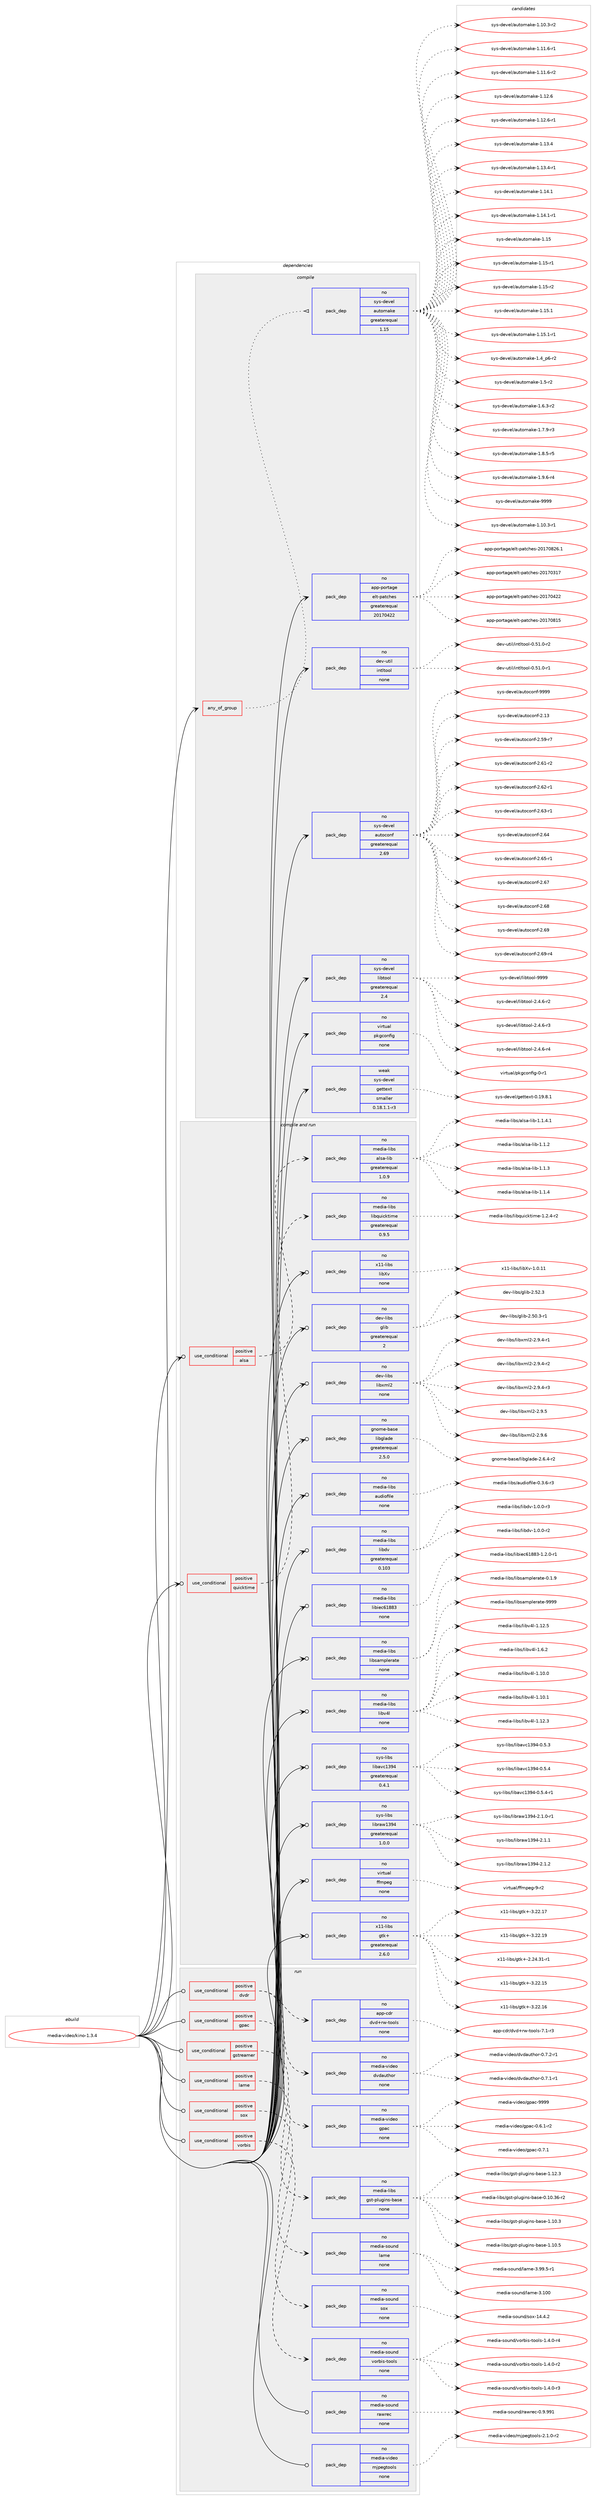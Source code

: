 digraph prolog {

# *************
# Graph options
# *************

newrank=true;
concentrate=true;
compound=true;
graph [rankdir=LR,fontname=Helvetica,fontsize=10,ranksep=1.5];#, ranksep=2.5, nodesep=0.2];
edge  [arrowhead=vee];
node  [fontname=Helvetica,fontsize=10];

# **********
# The ebuild
# **********

subgraph cluster_leftcol {
color=gray;
rank=same;
label=<<i>ebuild</i>>;
id [label="media-video/kino-1.3.4", color=red, width=4, href="../media-video/kino-1.3.4.svg"];
}

# ****************
# The dependencies
# ****************

subgraph cluster_midcol {
color=gray;
label=<<i>dependencies</i>>;
subgraph cluster_compile {
fillcolor="#eeeeee";
style=filled;
label=<<i>compile</i>>;
subgraph any6201 {
dependency392688 [label=<<TABLE BORDER="0" CELLBORDER="1" CELLSPACING="0" CELLPADDING="4"><TR><TD CELLPADDING="10">any_of_group</TD></TR></TABLE>>, shape=none, color=red];subgraph pack289922 {
dependency392689 [label=<<TABLE BORDER="0" CELLBORDER="1" CELLSPACING="0" CELLPADDING="4" WIDTH="220"><TR><TD ROWSPAN="6" CELLPADDING="30">pack_dep</TD></TR><TR><TD WIDTH="110">no</TD></TR><TR><TD>sys-devel</TD></TR><TR><TD>automake</TD></TR><TR><TD>greaterequal</TD></TR><TR><TD>1.15</TD></TR></TABLE>>, shape=none, color=blue];
}
dependency392688:e -> dependency392689:w [weight=20,style="dotted",arrowhead="oinv"];
}
id:e -> dependency392688:w [weight=20,style="solid",arrowhead="vee"];
subgraph pack289923 {
dependency392690 [label=<<TABLE BORDER="0" CELLBORDER="1" CELLSPACING="0" CELLPADDING="4" WIDTH="220"><TR><TD ROWSPAN="6" CELLPADDING="30">pack_dep</TD></TR><TR><TD WIDTH="110">no</TD></TR><TR><TD>app-portage</TD></TR><TR><TD>elt-patches</TD></TR><TR><TD>greaterequal</TD></TR><TR><TD>20170422</TD></TR></TABLE>>, shape=none, color=blue];
}
id:e -> dependency392690:w [weight=20,style="solid",arrowhead="vee"];
subgraph pack289924 {
dependency392691 [label=<<TABLE BORDER="0" CELLBORDER="1" CELLSPACING="0" CELLPADDING="4" WIDTH="220"><TR><TD ROWSPAN="6" CELLPADDING="30">pack_dep</TD></TR><TR><TD WIDTH="110">no</TD></TR><TR><TD>dev-util</TD></TR><TR><TD>intltool</TD></TR><TR><TD>none</TD></TR><TR><TD></TD></TR></TABLE>>, shape=none, color=blue];
}
id:e -> dependency392691:w [weight=20,style="solid",arrowhead="vee"];
subgraph pack289925 {
dependency392692 [label=<<TABLE BORDER="0" CELLBORDER="1" CELLSPACING="0" CELLPADDING="4" WIDTH="220"><TR><TD ROWSPAN="6" CELLPADDING="30">pack_dep</TD></TR><TR><TD WIDTH="110">no</TD></TR><TR><TD>sys-devel</TD></TR><TR><TD>autoconf</TD></TR><TR><TD>greaterequal</TD></TR><TR><TD>2.69</TD></TR></TABLE>>, shape=none, color=blue];
}
id:e -> dependency392692:w [weight=20,style="solid",arrowhead="vee"];
subgraph pack289926 {
dependency392693 [label=<<TABLE BORDER="0" CELLBORDER="1" CELLSPACING="0" CELLPADDING="4" WIDTH="220"><TR><TD ROWSPAN="6" CELLPADDING="30">pack_dep</TD></TR><TR><TD WIDTH="110">no</TD></TR><TR><TD>sys-devel</TD></TR><TR><TD>libtool</TD></TR><TR><TD>greaterequal</TD></TR><TR><TD>2.4</TD></TR></TABLE>>, shape=none, color=blue];
}
id:e -> dependency392693:w [weight=20,style="solid",arrowhead="vee"];
subgraph pack289927 {
dependency392694 [label=<<TABLE BORDER="0" CELLBORDER="1" CELLSPACING="0" CELLPADDING="4" WIDTH="220"><TR><TD ROWSPAN="6" CELLPADDING="30">pack_dep</TD></TR><TR><TD WIDTH="110">no</TD></TR><TR><TD>virtual</TD></TR><TR><TD>pkgconfig</TD></TR><TR><TD>none</TD></TR><TR><TD></TD></TR></TABLE>>, shape=none, color=blue];
}
id:e -> dependency392694:w [weight=20,style="solid",arrowhead="vee"];
subgraph pack289928 {
dependency392695 [label=<<TABLE BORDER="0" CELLBORDER="1" CELLSPACING="0" CELLPADDING="4" WIDTH="220"><TR><TD ROWSPAN="6" CELLPADDING="30">pack_dep</TD></TR><TR><TD WIDTH="110">weak</TD></TR><TR><TD>sys-devel</TD></TR><TR><TD>gettext</TD></TR><TR><TD>smaller</TD></TR><TR><TD>0.18.1.1-r3</TD></TR></TABLE>>, shape=none, color=blue];
}
id:e -> dependency392695:w [weight=20,style="solid",arrowhead="vee"];
}
subgraph cluster_compileandrun {
fillcolor="#eeeeee";
style=filled;
label=<<i>compile and run</i>>;
subgraph cond96394 {
dependency392696 [label=<<TABLE BORDER="0" CELLBORDER="1" CELLSPACING="0" CELLPADDING="4"><TR><TD ROWSPAN="3" CELLPADDING="10">use_conditional</TD></TR><TR><TD>positive</TD></TR><TR><TD>alsa</TD></TR></TABLE>>, shape=none, color=red];
subgraph pack289929 {
dependency392697 [label=<<TABLE BORDER="0" CELLBORDER="1" CELLSPACING="0" CELLPADDING="4" WIDTH="220"><TR><TD ROWSPAN="6" CELLPADDING="30">pack_dep</TD></TR><TR><TD WIDTH="110">no</TD></TR><TR><TD>media-libs</TD></TR><TR><TD>alsa-lib</TD></TR><TR><TD>greaterequal</TD></TR><TR><TD>1.0.9</TD></TR></TABLE>>, shape=none, color=blue];
}
dependency392696:e -> dependency392697:w [weight=20,style="dashed",arrowhead="vee"];
}
id:e -> dependency392696:w [weight=20,style="solid",arrowhead="odotvee"];
subgraph cond96395 {
dependency392698 [label=<<TABLE BORDER="0" CELLBORDER="1" CELLSPACING="0" CELLPADDING="4"><TR><TD ROWSPAN="3" CELLPADDING="10">use_conditional</TD></TR><TR><TD>positive</TD></TR><TR><TD>quicktime</TD></TR></TABLE>>, shape=none, color=red];
subgraph pack289930 {
dependency392699 [label=<<TABLE BORDER="0" CELLBORDER="1" CELLSPACING="0" CELLPADDING="4" WIDTH="220"><TR><TD ROWSPAN="6" CELLPADDING="30">pack_dep</TD></TR><TR><TD WIDTH="110">no</TD></TR><TR><TD>media-libs</TD></TR><TR><TD>libquicktime</TD></TR><TR><TD>greaterequal</TD></TR><TR><TD>0.9.5</TD></TR></TABLE>>, shape=none, color=blue];
}
dependency392698:e -> dependency392699:w [weight=20,style="dashed",arrowhead="vee"];
}
id:e -> dependency392698:w [weight=20,style="solid",arrowhead="odotvee"];
subgraph pack289931 {
dependency392700 [label=<<TABLE BORDER="0" CELLBORDER="1" CELLSPACING="0" CELLPADDING="4" WIDTH="220"><TR><TD ROWSPAN="6" CELLPADDING="30">pack_dep</TD></TR><TR><TD WIDTH="110">no</TD></TR><TR><TD>dev-libs</TD></TR><TR><TD>glib</TD></TR><TR><TD>greaterequal</TD></TR><TR><TD>2</TD></TR></TABLE>>, shape=none, color=blue];
}
id:e -> dependency392700:w [weight=20,style="solid",arrowhead="odotvee"];
subgraph pack289932 {
dependency392701 [label=<<TABLE BORDER="0" CELLBORDER="1" CELLSPACING="0" CELLPADDING="4" WIDTH="220"><TR><TD ROWSPAN="6" CELLPADDING="30">pack_dep</TD></TR><TR><TD WIDTH="110">no</TD></TR><TR><TD>dev-libs</TD></TR><TR><TD>libxml2</TD></TR><TR><TD>none</TD></TR><TR><TD></TD></TR></TABLE>>, shape=none, color=blue];
}
id:e -> dependency392701:w [weight=20,style="solid",arrowhead="odotvee"];
subgraph pack289933 {
dependency392702 [label=<<TABLE BORDER="0" CELLBORDER="1" CELLSPACING="0" CELLPADDING="4" WIDTH="220"><TR><TD ROWSPAN="6" CELLPADDING="30">pack_dep</TD></TR><TR><TD WIDTH="110">no</TD></TR><TR><TD>gnome-base</TD></TR><TR><TD>libglade</TD></TR><TR><TD>greaterequal</TD></TR><TR><TD>2.5.0</TD></TR></TABLE>>, shape=none, color=blue];
}
id:e -> dependency392702:w [weight=20,style="solid",arrowhead="odotvee"];
subgraph pack289934 {
dependency392703 [label=<<TABLE BORDER="0" CELLBORDER="1" CELLSPACING="0" CELLPADDING="4" WIDTH="220"><TR><TD ROWSPAN="6" CELLPADDING="30">pack_dep</TD></TR><TR><TD WIDTH="110">no</TD></TR><TR><TD>media-libs</TD></TR><TR><TD>audiofile</TD></TR><TR><TD>none</TD></TR><TR><TD></TD></TR></TABLE>>, shape=none, color=blue];
}
id:e -> dependency392703:w [weight=20,style="solid",arrowhead="odotvee"];
subgraph pack289935 {
dependency392704 [label=<<TABLE BORDER="0" CELLBORDER="1" CELLSPACING="0" CELLPADDING="4" WIDTH="220"><TR><TD ROWSPAN="6" CELLPADDING="30">pack_dep</TD></TR><TR><TD WIDTH="110">no</TD></TR><TR><TD>media-libs</TD></TR><TR><TD>libdv</TD></TR><TR><TD>greaterequal</TD></TR><TR><TD>0.103</TD></TR></TABLE>>, shape=none, color=blue];
}
id:e -> dependency392704:w [weight=20,style="solid",arrowhead="odotvee"];
subgraph pack289936 {
dependency392705 [label=<<TABLE BORDER="0" CELLBORDER="1" CELLSPACING="0" CELLPADDING="4" WIDTH="220"><TR><TD ROWSPAN="6" CELLPADDING="30">pack_dep</TD></TR><TR><TD WIDTH="110">no</TD></TR><TR><TD>media-libs</TD></TR><TR><TD>libiec61883</TD></TR><TR><TD>none</TD></TR><TR><TD></TD></TR></TABLE>>, shape=none, color=blue];
}
id:e -> dependency392705:w [weight=20,style="solid",arrowhead="odotvee"];
subgraph pack289937 {
dependency392706 [label=<<TABLE BORDER="0" CELLBORDER="1" CELLSPACING="0" CELLPADDING="4" WIDTH="220"><TR><TD ROWSPAN="6" CELLPADDING="30">pack_dep</TD></TR><TR><TD WIDTH="110">no</TD></TR><TR><TD>media-libs</TD></TR><TR><TD>libsamplerate</TD></TR><TR><TD>none</TD></TR><TR><TD></TD></TR></TABLE>>, shape=none, color=blue];
}
id:e -> dependency392706:w [weight=20,style="solid",arrowhead="odotvee"];
subgraph pack289938 {
dependency392707 [label=<<TABLE BORDER="0" CELLBORDER="1" CELLSPACING="0" CELLPADDING="4" WIDTH="220"><TR><TD ROWSPAN="6" CELLPADDING="30">pack_dep</TD></TR><TR><TD WIDTH="110">no</TD></TR><TR><TD>media-libs</TD></TR><TR><TD>libv4l</TD></TR><TR><TD>none</TD></TR><TR><TD></TD></TR></TABLE>>, shape=none, color=blue];
}
id:e -> dependency392707:w [weight=20,style="solid",arrowhead="odotvee"];
subgraph pack289939 {
dependency392708 [label=<<TABLE BORDER="0" CELLBORDER="1" CELLSPACING="0" CELLPADDING="4" WIDTH="220"><TR><TD ROWSPAN="6" CELLPADDING="30">pack_dep</TD></TR><TR><TD WIDTH="110">no</TD></TR><TR><TD>sys-libs</TD></TR><TR><TD>libavc1394</TD></TR><TR><TD>greaterequal</TD></TR><TR><TD>0.4.1</TD></TR></TABLE>>, shape=none, color=blue];
}
id:e -> dependency392708:w [weight=20,style="solid",arrowhead="odotvee"];
subgraph pack289940 {
dependency392709 [label=<<TABLE BORDER="0" CELLBORDER="1" CELLSPACING="0" CELLPADDING="4" WIDTH="220"><TR><TD ROWSPAN="6" CELLPADDING="30">pack_dep</TD></TR><TR><TD WIDTH="110">no</TD></TR><TR><TD>sys-libs</TD></TR><TR><TD>libraw1394</TD></TR><TR><TD>greaterequal</TD></TR><TR><TD>1.0.0</TD></TR></TABLE>>, shape=none, color=blue];
}
id:e -> dependency392709:w [weight=20,style="solid",arrowhead="odotvee"];
subgraph pack289941 {
dependency392710 [label=<<TABLE BORDER="0" CELLBORDER="1" CELLSPACING="0" CELLPADDING="4" WIDTH="220"><TR><TD ROWSPAN="6" CELLPADDING="30">pack_dep</TD></TR><TR><TD WIDTH="110">no</TD></TR><TR><TD>virtual</TD></TR><TR><TD>ffmpeg</TD></TR><TR><TD>none</TD></TR><TR><TD></TD></TR></TABLE>>, shape=none, color=blue];
}
id:e -> dependency392710:w [weight=20,style="solid",arrowhead="odotvee"];
subgraph pack289942 {
dependency392711 [label=<<TABLE BORDER="0" CELLBORDER="1" CELLSPACING="0" CELLPADDING="4" WIDTH="220"><TR><TD ROWSPAN="6" CELLPADDING="30">pack_dep</TD></TR><TR><TD WIDTH="110">no</TD></TR><TR><TD>x11-libs</TD></TR><TR><TD>gtk+</TD></TR><TR><TD>greaterequal</TD></TR><TR><TD>2.6.0</TD></TR></TABLE>>, shape=none, color=blue];
}
id:e -> dependency392711:w [weight=20,style="solid",arrowhead="odotvee"];
subgraph pack289943 {
dependency392712 [label=<<TABLE BORDER="0" CELLBORDER="1" CELLSPACING="0" CELLPADDING="4" WIDTH="220"><TR><TD ROWSPAN="6" CELLPADDING="30">pack_dep</TD></TR><TR><TD WIDTH="110">no</TD></TR><TR><TD>x11-libs</TD></TR><TR><TD>libXv</TD></TR><TR><TD>none</TD></TR><TR><TD></TD></TR></TABLE>>, shape=none, color=blue];
}
id:e -> dependency392712:w [weight=20,style="solid",arrowhead="odotvee"];
}
subgraph cluster_run {
fillcolor="#eeeeee";
style=filled;
label=<<i>run</i>>;
subgraph cond96396 {
dependency392713 [label=<<TABLE BORDER="0" CELLBORDER="1" CELLSPACING="0" CELLPADDING="4"><TR><TD ROWSPAN="3" CELLPADDING="10">use_conditional</TD></TR><TR><TD>positive</TD></TR><TR><TD>dvdr</TD></TR></TABLE>>, shape=none, color=red];
subgraph pack289944 {
dependency392714 [label=<<TABLE BORDER="0" CELLBORDER="1" CELLSPACING="0" CELLPADDING="4" WIDTH="220"><TR><TD ROWSPAN="6" CELLPADDING="30">pack_dep</TD></TR><TR><TD WIDTH="110">no</TD></TR><TR><TD>media-video</TD></TR><TR><TD>dvdauthor</TD></TR><TR><TD>none</TD></TR><TR><TD></TD></TR></TABLE>>, shape=none, color=blue];
}
dependency392713:e -> dependency392714:w [weight=20,style="dashed",arrowhead="vee"];
subgraph pack289945 {
dependency392715 [label=<<TABLE BORDER="0" CELLBORDER="1" CELLSPACING="0" CELLPADDING="4" WIDTH="220"><TR><TD ROWSPAN="6" CELLPADDING="30">pack_dep</TD></TR><TR><TD WIDTH="110">no</TD></TR><TR><TD>app-cdr</TD></TR><TR><TD>dvd+rw-tools</TD></TR><TR><TD>none</TD></TR><TR><TD></TD></TR></TABLE>>, shape=none, color=blue];
}
dependency392713:e -> dependency392715:w [weight=20,style="dashed",arrowhead="vee"];
}
id:e -> dependency392713:w [weight=20,style="solid",arrowhead="odot"];
subgraph cond96397 {
dependency392716 [label=<<TABLE BORDER="0" CELLBORDER="1" CELLSPACING="0" CELLPADDING="4"><TR><TD ROWSPAN="3" CELLPADDING="10">use_conditional</TD></TR><TR><TD>positive</TD></TR><TR><TD>gpac</TD></TR></TABLE>>, shape=none, color=red];
subgraph pack289946 {
dependency392717 [label=<<TABLE BORDER="0" CELLBORDER="1" CELLSPACING="0" CELLPADDING="4" WIDTH="220"><TR><TD ROWSPAN="6" CELLPADDING="30">pack_dep</TD></TR><TR><TD WIDTH="110">no</TD></TR><TR><TD>media-video</TD></TR><TR><TD>gpac</TD></TR><TR><TD>none</TD></TR><TR><TD></TD></TR></TABLE>>, shape=none, color=blue];
}
dependency392716:e -> dependency392717:w [weight=20,style="dashed",arrowhead="vee"];
}
id:e -> dependency392716:w [weight=20,style="solid",arrowhead="odot"];
subgraph cond96398 {
dependency392718 [label=<<TABLE BORDER="0" CELLBORDER="1" CELLSPACING="0" CELLPADDING="4"><TR><TD ROWSPAN="3" CELLPADDING="10">use_conditional</TD></TR><TR><TD>positive</TD></TR><TR><TD>gstreamer</TD></TR></TABLE>>, shape=none, color=red];
subgraph pack289947 {
dependency392719 [label=<<TABLE BORDER="0" CELLBORDER="1" CELLSPACING="0" CELLPADDING="4" WIDTH="220"><TR><TD ROWSPAN="6" CELLPADDING="30">pack_dep</TD></TR><TR><TD WIDTH="110">no</TD></TR><TR><TD>media-libs</TD></TR><TR><TD>gst-plugins-base</TD></TR><TR><TD>none</TD></TR><TR><TD></TD></TR></TABLE>>, shape=none, color=blue];
}
dependency392718:e -> dependency392719:w [weight=20,style="dashed",arrowhead="vee"];
}
id:e -> dependency392718:w [weight=20,style="solid",arrowhead="odot"];
subgraph cond96399 {
dependency392720 [label=<<TABLE BORDER="0" CELLBORDER="1" CELLSPACING="0" CELLPADDING="4"><TR><TD ROWSPAN="3" CELLPADDING="10">use_conditional</TD></TR><TR><TD>positive</TD></TR><TR><TD>lame</TD></TR></TABLE>>, shape=none, color=red];
subgraph pack289948 {
dependency392721 [label=<<TABLE BORDER="0" CELLBORDER="1" CELLSPACING="0" CELLPADDING="4" WIDTH="220"><TR><TD ROWSPAN="6" CELLPADDING="30">pack_dep</TD></TR><TR><TD WIDTH="110">no</TD></TR><TR><TD>media-sound</TD></TR><TR><TD>lame</TD></TR><TR><TD>none</TD></TR><TR><TD></TD></TR></TABLE>>, shape=none, color=blue];
}
dependency392720:e -> dependency392721:w [weight=20,style="dashed",arrowhead="vee"];
}
id:e -> dependency392720:w [weight=20,style="solid",arrowhead="odot"];
subgraph cond96400 {
dependency392722 [label=<<TABLE BORDER="0" CELLBORDER="1" CELLSPACING="0" CELLPADDING="4"><TR><TD ROWSPAN="3" CELLPADDING="10">use_conditional</TD></TR><TR><TD>positive</TD></TR><TR><TD>sox</TD></TR></TABLE>>, shape=none, color=red];
subgraph pack289949 {
dependency392723 [label=<<TABLE BORDER="0" CELLBORDER="1" CELLSPACING="0" CELLPADDING="4" WIDTH="220"><TR><TD ROWSPAN="6" CELLPADDING="30">pack_dep</TD></TR><TR><TD WIDTH="110">no</TD></TR><TR><TD>media-sound</TD></TR><TR><TD>sox</TD></TR><TR><TD>none</TD></TR><TR><TD></TD></TR></TABLE>>, shape=none, color=blue];
}
dependency392722:e -> dependency392723:w [weight=20,style="dashed",arrowhead="vee"];
}
id:e -> dependency392722:w [weight=20,style="solid",arrowhead="odot"];
subgraph cond96401 {
dependency392724 [label=<<TABLE BORDER="0" CELLBORDER="1" CELLSPACING="0" CELLPADDING="4"><TR><TD ROWSPAN="3" CELLPADDING="10">use_conditional</TD></TR><TR><TD>positive</TD></TR><TR><TD>vorbis</TD></TR></TABLE>>, shape=none, color=red];
subgraph pack289950 {
dependency392725 [label=<<TABLE BORDER="0" CELLBORDER="1" CELLSPACING="0" CELLPADDING="4" WIDTH="220"><TR><TD ROWSPAN="6" CELLPADDING="30">pack_dep</TD></TR><TR><TD WIDTH="110">no</TD></TR><TR><TD>media-sound</TD></TR><TR><TD>vorbis-tools</TD></TR><TR><TD>none</TD></TR><TR><TD></TD></TR></TABLE>>, shape=none, color=blue];
}
dependency392724:e -> dependency392725:w [weight=20,style="dashed",arrowhead="vee"];
}
id:e -> dependency392724:w [weight=20,style="solid",arrowhead="odot"];
subgraph pack289951 {
dependency392726 [label=<<TABLE BORDER="0" CELLBORDER="1" CELLSPACING="0" CELLPADDING="4" WIDTH="220"><TR><TD ROWSPAN="6" CELLPADDING="30">pack_dep</TD></TR><TR><TD WIDTH="110">no</TD></TR><TR><TD>media-sound</TD></TR><TR><TD>rawrec</TD></TR><TR><TD>none</TD></TR><TR><TD></TD></TR></TABLE>>, shape=none, color=blue];
}
id:e -> dependency392726:w [weight=20,style="solid",arrowhead="odot"];
subgraph pack289952 {
dependency392727 [label=<<TABLE BORDER="0" CELLBORDER="1" CELLSPACING="0" CELLPADDING="4" WIDTH="220"><TR><TD ROWSPAN="6" CELLPADDING="30">pack_dep</TD></TR><TR><TD WIDTH="110">no</TD></TR><TR><TD>media-video</TD></TR><TR><TD>mjpegtools</TD></TR><TR><TD>none</TD></TR><TR><TD></TD></TR></TABLE>>, shape=none, color=blue];
}
id:e -> dependency392727:w [weight=20,style="solid",arrowhead="odot"];
}
}

# **************
# The candidates
# **************

subgraph cluster_choices {
rank=same;
color=gray;
label=<<i>candidates</i>>;

subgraph choice289922 {
color=black;
nodesep=1;
choice11512111545100101118101108479711711611110997107101454946494846514511449 [label="sys-devel/automake-1.10.3-r1", color=red, width=4,href="../sys-devel/automake-1.10.3-r1.svg"];
choice11512111545100101118101108479711711611110997107101454946494846514511450 [label="sys-devel/automake-1.10.3-r2", color=red, width=4,href="../sys-devel/automake-1.10.3-r2.svg"];
choice11512111545100101118101108479711711611110997107101454946494946544511449 [label="sys-devel/automake-1.11.6-r1", color=red, width=4,href="../sys-devel/automake-1.11.6-r1.svg"];
choice11512111545100101118101108479711711611110997107101454946494946544511450 [label="sys-devel/automake-1.11.6-r2", color=red, width=4,href="../sys-devel/automake-1.11.6-r2.svg"];
choice1151211154510010111810110847971171161111099710710145494649504654 [label="sys-devel/automake-1.12.6", color=red, width=4,href="../sys-devel/automake-1.12.6.svg"];
choice11512111545100101118101108479711711611110997107101454946495046544511449 [label="sys-devel/automake-1.12.6-r1", color=red, width=4,href="../sys-devel/automake-1.12.6-r1.svg"];
choice1151211154510010111810110847971171161111099710710145494649514652 [label="sys-devel/automake-1.13.4", color=red, width=4,href="../sys-devel/automake-1.13.4.svg"];
choice11512111545100101118101108479711711611110997107101454946495146524511449 [label="sys-devel/automake-1.13.4-r1", color=red, width=4,href="../sys-devel/automake-1.13.4-r1.svg"];
choice1151211154510010111810110847971171161111099710710145494649524649 [label="sys-devel/automake-1.14.1", color=red, width=4,href="../sys-devel/automake-1.14.1.svg"];
choice11512111545100101118101108479711711611110997107101454946495246494511449 [label="sys-devel/automake-1.14.1-r1", color=red, width=4,href="../sys-devel/automake-1.14.1-r1.svg"];
choice115121115451001011181011084797117116111109971071014549464953 [label="sys-devel/automake-1.15", color=red, width=4,href="../sys-devel/automake-1.15.svg"];
choice1151211154510010111810110847971171161111099710710145494649534511449 [label="sys-devel/automake-1.15-r1", color=red, width=4,href="../sys-devel/automake-1.15-r1.svg"];
choice1151211154510010111810110847971171161111099710710145494649534511450 [label="sys-devel/automake-1.15-r2", color=red, width=4,href="../sys-devel/automake-1.15-r2.svg"];
choice1151211154510010111810110847971171161111099710710145494649534649 [label="sys-devel/automake-1.15.1", color=red, width=4,href="../sys-devel/automake-1.15.1.svg"];
choice11512111545100101118101108479711711611110997107101454946495346494511449 [label="sys-devel/automake-1.15.1-r1", color=red, width=4,href="../sys-devel/automake-1.15.1-r1.svg"];
choice115121115451001011181011084797117116111109971071014549465295112544511450 [label="sys-devel/automake-1.4_p6-r2", color=red, width=4,href="../sys-devel/automake-1.4_p6-r2.svg"];
choice11512111545100101118101108479711711611110997107101454946534511450 [label="sys-devel/automake-1.5-r2", color=red, width=4,href="../sys-devel/automake-1.5-r2.svg"];
choice115121115451001011181011084797117116111109971071014549465446514511450 [label="sys-devel/automake-1.6.3-r2", color=red, width=4,href="../sys-devel/automake-1.6.3-r2.svg"];
choice115121115451001011181011084797117116111109971071014549465546574511451 [label="sys-devel/automake-1.7.9-r3", color=red, width=4,href="../sys-devel/automake-1.7.9-r3.svg"];
choice115121115451001011181011084797117116111109971071014549465646534511453 [label="sys-devel/automake-1.8.5-r5", color=red, width=4,href="../sys-devel/automake-1.8.5-r5.svg"];
choice115121115451001011181011084797117116111109971071014549465746544511452 [label="sys-devel/automake-1.9.6-r4", color=red, width=4,href="../sys-devel/automake-1.9.6-r4.svg"];
choice115121115451001011181011084797117116111109971071014557575757 [label="sys-devel/automake-9999", color=red, width=4,href="../sys-devel/automake-9999.svg"];
dependency392689:e -> choice11512111545100101118101108479711711611110997107101454946494846514511449:w [style=dotted,weight="100"];
dependency392689:e -> choice11512111545100101118101108479711711611110997107101454946494846514511450:w [style=dotted,weight="100"];
dependency392689:e -> choice11512111545100101118101108479711711611110997107101454946494946544511449:w [style=dotted,weight="100"];
dependency392689:e -> choice11512111545100101118101108479711711611110997107101454946494946544511450:w [style=dotted,weight="100"];
dependency392689:e -> choice1151211154510010111810110847971171161111099710710145494649504654:w [style=dotted,weight="100"];
dependency392689:e -> choice11512111545100101118101108479711711611110997107101454946495046544511449:w [style=dotted,weight="100"];
dependency392689:e -> choice1151211154510010111810110847971171161111099710710145494649514652:w [style=dotted,weight="100"];
dependency392689:e -> choice11512111545100101118101108479711711611110997107101454946495146524511449:w [style=dotted,weight="100"];
dependency392689:e -> choice1151211154510010111810110847971171161111099710710145494649524649:w [style=dotted,weight="100"];
dependency392689:e -> choice11512111545100101118101108479711711611110997107101454946495246494511449:w [style=dotted,weight="100"];
dependency392689:e -> choice115121115451001011181011084797117116111109971071014549464953:w [style=dotted,weight="100"];
dependency392689:e -> choice1151211154510010111810110847971171161111099710710145494649534511449:w [style=dotted,weight="100"];
dependency392689:e -> choice1151211154510010111810110847971171161111099710710145494649534511450:w [style=dotted,weight="100"];
dependency392689:e -> choice1151211154510010111810110847971171161111099710710145494649534649:w [style=dotted,weight="100"];
dependency392689:e -> choice11512111545100101118101108479711711611110997107101454946495346494511449:w [style=dotted,weight="100"];
dependency392689:e -> choice115121115451001011181011084797117116111109971071014549465295112544511450:w [style=dotted,weight="100"];
dependency392689:e -> choice11512111545100101118101108479711711611110997107101454946534511450:w [style=dotted,weight="100"];
dependency392689:e -> choice115121115451001011181011084797117116111109971071014549465446514511450:w [style=dotted,weight="100"];
dependency392689:e -> choice115121115451001011181011084797117116111109971071014549465546574511451:w [style=dotted,weight="100"];
dependency392689:e -> choice115121115451001011181011084797117116111109971071014549465646534511453:w [style=dotted,weight="100"];
dependency392689:e -> choice115121115451001011181011084797117116111109971071014549465746544511452:w [style=dotted,weight="100"];
dependency392689:e -> choice115121115451001011181011084797117116111109971071014557575757:w [style=dotted,weight="100"];
}
subgraph choice289923 {
color=black;
nodesep=1;
choice97112112451121111141169710310147101108116451129711699104101115455048495548514955 [label="app-portage/elt-patches-20170317", color=red, width=4,href="../app-portage/elt-patches-20170317.svg"];
choice97112112451121111141169710310147101108116451129711699104101115455048495548525050 [label="app-portage/elt-patches-20170422", color=red, width=4,href="../app-portage/elt-patches-20170422.svg"];
choice97112112451121111141169710310147101108116451129711699104101115455048495548564953 [label="app-portage/elt-patches-20170815", color=red, width=4,href="../app-portage/elt-patches-20170815.svg"];
choice971121124511211111411697103101471011081164511297116991041011154550484955485650544649 [label="app-portage/elt-patches-20170826.1", color=red, width=4,href="../app-portage/elt-patches-20170826.1.svg"];
dependency392690:e -> choice97112112451121111141169710310147101108116451129711699104101115455048495548514955:w [style=dotted,weight="100"];
dependency392690:e -> choice97112112451121111141169710310147101108116451129711699104101115455048495548525050:w [style=dotted,weight="100"];
dependency392690:e -> choice97112112451121111141169710310147101108116451129711699104101115455048495548564953:w [style=dotted,weight="100"];
dependency392690:e -> choice971121124511211111411697103101471011081164511297116991041011154550484955485650544649:w [style=dotted,weight="100"];
}
subgraph choice289924 {
color=black;
nodesep=1;
choice1001011184511711610510847105110116108116111111108454846534946484511449 [label="dev-util/intltool-0.51.0-r1", color=red, width=4,href="../dev-util/intltool-0.51.0-r1.svg"];
choice1001011184511711610510847105110116108116111111108454846534946484511450 [label="dev-util/intltool-0.51.0-r2", color=red, width=4,href="../dev-util/intltool-0.51.0-r2.svg"];
dependency392691:e -> choice1001011184511711610510847105110116108116111111108454846534946484511449:w [style=dotted,weight="100"];
dependency392691:e -> choice1001011184511711610510847105110116108116111111108454846534946484511450:w [style=dotted,weight="100"];
}
subgraph choice289925 {
color=black;
nodesep=1;
choice115121115451001011181011084797117116111991111101024550464951 [label="sys-devel/autoconf-2.13", color=red, width=4,href="../sys-devel/autoconf-2.13.svg"];
choice1151211154510010111810110847971171161119911111010245504653574511455 [label="sys-devel/autoconf-2.59-r7", color=red, width=4,href="../sys-devel/autoconf-2.59-r7.svg"];
choice1151211154510010111810110847971171161119911111010245504654494511450 [label="sys-devel/autoconf-2.61-r2", color=red, width=4,href="../sys-devel/autoconf-2.61-r2.svg"];
choice1151211154510010111810110847971171161119911111010245504654504511449 [label="sys-devel/autoconf-2.62-r1", color=red, width=4,href="../sys-devel/autoconf-2.62-r1.svg"];
choice1151211154510010111810110847971171161119911111010245504654514511449 [label="sys-devel/autoconf-2.63-r1", color=red, width=4,href="../sys-devel/autoconf-2.63-r1.svg"];
choice115121115451001011181011084797117116111991111101024550465452 [label="sys-devel/autoconf-2.64", color=red, width=4,href="../sys-devel/autoconf-2.64.svg"];
choice1151211154510010111810110847971171161119911111010245504654534511449 [label="sys-devel/autoconf-2.65-r1", color=red, width=4,href="../sys-devel/autoconf-2.65-r1.svg"];
choice115121115451001011181011084797117116111991111101024550465455 [label="sys-devel/autoconf-2.67", color=red, width=4,href="../sys-devel/autoconf-2.67.svg"];
choice115121115451001011181011084797117116111991111101024550465456 [label="sys-devel/autoconf-2.68", color=red, width=4,href="../sys-devel/autoconf-2.68.svg"];
choice115121115451001011181011084797117116111991111101024550465457 [label="sys-devel/autoconf-2.69", color=red, width=4,href="../sys-devel/autoconf-2.69.svg"];
choice1151211154510010111810110847971171161119911111010245504654574511452 [label="sys-devel/autoconf-2.69-r4", color=red, width=4,href="../sys-devel/autoconf-2.69-r4.svg"];
choice115121115451001011181011084797117116111991111101024557575757 [label="sys-devel/autoconf-9999", color=red, width=4,href="../sys-devel/autoconf-9999.svg"];
dependency392692:e -> choice115121115451001011181011084797117116111991111101024550464951:w [style=dotted,weight="100"];
dependency392692:e -> choice1151211154510010111810110847971171161119911111010245504653574511455:w [style=dotted,weight="100"];
dependency392692:e -> choice1151211154510010111810110847971171161119911111010245504654494511450:w [style=dotted,weight="100"];
dependency392692:e -> choice1151211154510010111810110847971171161119911111010245504654504511449:w [style=dotted,weight="100"];
dependency392692:e -> choice1151211154510010111810110847971171161119911111010245504654514511449:w [style=dotted,weight="100"];
dependency392692:e -> choice115121115451001011181011084797117116111991111101024550465452:w [style=dotted,weight="100"];
dependency392692:e -> choice1151211154510010111810110847971171161119911111010245504654534511449:w [style=dotted,weight="100"];
dependency392692:e -> choice115121115451001011181011084797117116111991111101024550465455:w [style=dotted,weight="100"];
dependency392692:e -> choice115121115451001011181011084797117116111991111101024550465456:w [style=dotted,weight="100"];
dependency392692:e -> choice115121115451001011181011084797117116111991111101024550465457:w [style=dotted,weight="100"];
dependency392692:e -> choice1151211154510010111810110847971171161119911111010245504654574511452:w [style=dotted,weight="100"];
dependency392692:e -> choice115121115451001011181011084797117116111991111101024557575757:w [style=dotted,weight="100"];
}
subgraph choice289926 {
color=black;
nodesep=1;
choice1151211154510010111810110847108105981161111111084550465246544511450 [label="sys-devel/libtool-2.4.6-r2", color=red, width=4,href="../sys-devel/libtool-2.4.6-r2.svg"];
choice1151211154510010111810110847108105981161111111084550465246544511451 [label="sys-devel/libtool-2.4.6-r3", color=red, width=4,href="../sys-devel/libtool-2.4.6-r3.svg"];
choice1151211154510010111810110847108105981161111111084550465246544511452 [label="sys-devel/libtool-2.4.6-r4", color=red, width=4,href="../sys-devel/libtool-2.4.6-r4.svg"];
choice1151211154510010111810110847108105981161111111084557575757 [label="sys-devel/libtool-9999", color=red, width=4,href="../sys-devel/libtool-9999.svg"];
dependency392693:e -> choice1151211154510010111810110847108105981161111111084550465246544511450:w [style=dotted,weight="100"];
dependency392693:e -> choice1151211154510010111810110847108105981161111111084550465246544511451:w [style=dotted,weight="100"];
dependency392693:e -> choice1151211154510010111810110847108105981161111111084550465246544511452:w [style=dotted,weight="100"];
dependency392693:e -> choice1151211154510010111810110847108105981161111111084557575757:w [style=dotted,weight="100"];
}
subgraph choice289927 {
color=black;
nodesep=1;
choice11810511411611797108471121071039911111010210510345484511449 [label="virtual/pkgconfig-0-r1", color=red, width=4,href="../virtual/pkgconfig-0-r1.svg"];
dependency392694:e -> choice11810511411611797108471121071039911111010210510345484511449:w [style=dotted,weight="100"];
}
subgraph choice289928 {
color=black;
nodesep=1;
choice1151211154510010111810110847103101116116101120116454846495746564649 [label="sys-devel/gettext-0.19.8.1", color=red, width=4,href="../sys-devel/gettext-0.19.8.1.svg"];
dependency392695:e -> choice1151211154510010111810110847103101116116101120116454846495746564649:w [style=dotted,weight="100"];
}
subgraph choice289929 {
color=black;
nodesep=1;
choice1091011001059745108105981154797108115974510810598454946494650 [label="media-libs/alsa-lib-1.1.2", color=red, width=4,href="../media-libs/alsa-lib-1.1.2.svg"];
choice1091011001059745108105981154797108115974510810598454946494651 [label="media-libs/alsa-lib-1.1.3", color=red, width=4,href="../media-libs/alsa-lib-1.1.3.svg"];
choice1091011001059745108105981154797108115974510810598454946494652 [label="media-libs/alsa-lib-1.1.4", color=red, width=4,href="../media-libs/alsa-lib-1.1.4.svg"];
choice10910110010597451081059811547971081159745108105984549464946524649 [label="media-libs/alsa-lib-1.1.4.1", color=red, width=4,href="../media-libs/alsa-lib-1.1.4.1.svg"];
dependency392697:e -> choice1091011001059745108105981154797108115974510810598454946494650:w [style=dotted,weight="100"];
dependency392697:e -> choice1091011001059745108105981154797108115974510810598454946494651:w [style=dotted,weight="100"];
dependency392697:e -> choice1091011001059745108105981154797108115974510810598454946494652:w [style=dotted,weight="100"];
dependency392697:e -> choice10910110010597451081059811547971081159745108105984549464946524649:w [style=dotted,weight="100"];
}
subgraph choice289930 {
color=black;
nodesep=1;
choice1091011001059745108105981154710810598113117105991071161051091014549465046524511450 [label="media-libs/libquicktime-1.2.4-r2", color=red, width=4,href="../media-libs/libquicktime-1.2.4-r2.svg"];
dependency392699:e -> choice1091011001059745108105981154710810598113117105991071161051091014549465046524511450:w [style=dotted,weight="100"];
}
subgraph choice289931 {
color=black;
nodesep=1;
choice10010111845108105981154710310810598455046534846514511449 [label="dev-libs/glib-2.50.3-r1", color=red, width=4,href="../dev-libs/glib-2.50.3-r1.svg"];
choice1001011184510810598115471031081059845504653504651 [label="dev-libs/glib-2.52.3", color=red, width=4,href="../dev-libs/glib-2.52.3.svg"];
dependency392700:e -> choice10010111845108105981154710310810598455046534846514511449:w [style=dotted,weight="100"];
dependency392700:e -> choice1001011184510810598115471031081059845504653504651:w [style=dotted,weight="100"];
}
subgraph choice289932 {
color=black;
nodesep=1;
choice10010111845108105981154710810598120109108504550465746524511449 [label="dev-libs/libxml2-2.9.4-r1", color=red, width=4,href="../dev-libs/libxml2-2.9.4-r1.svg"];
choice10010111845108105981154710810598120109108504550465746524511450 [label="dev-libs/libxml2-2.9.4-r2", color=red, width=4,href="../dev-libs/libxml2-2.9.4-r2.svg"];
choice10010111845108105981154710810598120109108504550465746524511451 [label="dev-libs/libxml2-2.9.4-r3", color=red, width=4,href="../dev-libs/libxml2-2.9.4-r3.svg"];
choice1001011184510810598115471081059812010910850455046574653 [label="dev-libs/libxml2-2.9.5", color=red, width=4,href="../dev-libs/libxml2-2.9.5.svg"];
choice1001011184510810598115471081059812010910850455046574654 [label="dev-libs/libxml2-2.9.6", color=red, width=4,href="../dev-libs/libxml2-2.9.6.svg"];
dependency392701:e -> choice10010111845108105981154710810598120109108504550465746524511449:w [style=dotted,weight="100"];
dependency392701:e -> choice10010111845108105981154710810598120109108504550465746524511450:w [style=dotted,weight="100"];
dependency392701:e -> choice10010111845108105981154710810598120109108504550465746524511451:w [style=dotted,weight="100"];
dependency392701:e -> choice1001011184510810598115471081059812010910850455046574653:w [style=dotted,weight="100"];
dependency392701:e -> choice1001011184510810598115471081059812010910850455046574654:w [style=dotted,weight="100"];
}
subgraph choice289933 {
color=black;
nodesep=1;
choice1031101111091014598971151014710810598103108971001014550465446524511450 [label="gnome-base/libglade-2.6.4-r2", color=red, width=4,href="../gnome-base/libglade-2.6.4-r2.svg"];
dependency392702:e -> choice1031101111091014598971151014710810598103108971001014550465446524511450:w [style=dotted,weight="100"];
}
subgraph choice289934 {
color=black;
nodesep=1;
choice10910110010597451081059811547971171001051111021051081014548465146544511451 [label="media-libs/audiofile-0.3.6-r3", color=red, width=4,href="../media-libs/audiofile-0.3.6-r3.svg"];
dependency392703:e -> choice10910110010597451081059811547971171001051111021051081014548465146544511451:w [style=dotted,weight="100"];
}
subgraph choice289935 {
color=black;
nodesep=1;
choice10910110010597451081059811547108105981001184549464846484511450 [label="media-libs/libdv-1.0.0-r2", color=red, width=4,href="../media-libs/libdv-1.0.0-r2.svg"];
choice10910110010597451081059811547108105981001184549464846484511451 [label="media-libs/libdv-1.0.0-r3", color=red, width=4,href="../media-libs/libdv-1.0.0-r3.svg"];
dependency392704:e -> choice10910110010597451081059811547108105981001184549464846484511450:w [style=dotted,weight="100"];
dependency392704:e -> choice10910110010597451081059811547108105981001184549464846484511451:w [style=dotted,weight="100"];
}
subgraph choice289936 {
color=black;
nodesep=1;
choice10910110010597451081059811547108105981051019954495656514549465046484511449 [label="media-libs/libiec61883-1.2.0-r1", color=red, width=4,href="../media-libs/libiec61883-1.2.0-r1.svg"];
dependency392705:e -> choice10910110010597451081059811547108105981051019954495656514549465046484511449:w [style=dotted,weight="100"];
}
subgraph choice289937 {
color=black;
nodesep=1;
choice10910110010597451081059811547108105981159710911210810111497116101454846494657 [label="media-libs/libsamplerate-0.1.9", color=red, width=4,href="../media-libs/libsamplerate-0.1.9.svg"];
choice109101100105974510810598115471081059811597109112108101114971161014557575757 [label="media-libs/libsamplerate-9999", color=red, width=4,href="../media-libs/libsamplerate-9999.svg"];
dependency392706:e -> choice10910110010597451081059811547108105981159710911210810111497116101454846494657:w [style=dotted,weight="100"];
dependency392706:e -> choice109101100105974510810598115471081059811597109112108101114971161014557575757:w [style=dotted,weight="100"];
}
subgraph choice289938 {
color=black;
nodesep=1;
choice10910110010597451081059811547108105981185210845494649484648 [label="media-libs/libv4l-1.10.0", color=red, width=4,href="../media-libs/libv4l-1.10.0.svg"];
choice10910110010597451081059811547108105981185210845494649484649 [label="media-libs/libv4l-1.10.1", color=red, width=4,href="../media-libs/libv4l-1.10.1.svg"];
choice10910110010597451081059811547108105981185210845494649504651 [label="media-libs/libv4l-1.12.3", color=red, width=4,href="../media-libs/libv4l-1.12.3.svg"];
choice10910110010597451081059811547108105981185210845494649504653 [label="media-libs/libv4l-1.12.5", color=red, width=4,href="../media-libs/libv4l-1.12.5.svg"];
choice109101100105974510810598115471081059811852108454946544650 [label="media-libs/libv4l-1.6.2", color=red, width=4,href="../media-libs/libv4l-1.6.2.svg"];
dependency392707:e -> choice10910110010597451081059811547108105981185210845494649484648:w [style=dotted,weight="100"];
dependency392707:e -> choice10910110010597451081059811547108105981185210845494649484649:w [style=dotted,weight="100"];
dependency392707:e -> choice10910110010597451081059811547108105981185210845494649504651:w [style=dotted,weight="100"];
dependency392707:e -> choice10910110010597451081059811547108105981185210845494649504653:w [style=dotted,weight="100"];
dependency392707:e -> choice109101100105974510810598115471081059811852108454946544650:w [style=dotted,weight="100"];
}
subgraph choice289939 {
color=black;
nodesep=1;
choice11512111545108105981154710810598971189949515752454846534651 [label="sys-libs/libavc1394-0.5.3", color=red, width=4,href="../sys-libs/libavc1394-0.5.3.svg"];
choice11512111545108105981154710810598971189949515752454846534652 [label="sys-libs/libavc1394-0.5.4", color=red, width=4,href="../sys-libs/libavc1394-0.5.4.svg"];
choice115121115451081059811547108105989711899495157524548465346524511449 [label="sys-libs/libavc1394-0.5.4-r1", color=red, width=4,href="../sys-libs/libavc1394-0.5.4-r1.svg"];
dependency392708:e -> choice11512111545108105981154710810598971189949515752454846534651:w [style=dotted,weight="100"];
dependency392708:e -> choice11512111545108105981154710810598971189949515752454846534652:w [style=dotted,weight="100"];
dependency392708:e -> choice115121115451081059811547108105989711899495157524548465346524511449:w [style=dotted,weight="100"];
}
subgraph choice289940 {
color=black;
nodesep=1;
choice1151211154510810598115471081059811497119495157524550464946484511449 [label="sys-libs/libraw1394-2.1.0-r1", color=red, width=4,href="../sys-libs/libraw1394-2.1.0-r1.svg"];
choice115121115451081059811547108105981149711949515752455046494649 [label="sys-libs/libraw1394-2.1.1", color=red, width=4,href="../sys-libs/libraw1394-2.1.1.svg"];
choice115121115451081059811547108105981149711949515752455046494650 [label="sys-libs/libraw1394-2.1.2", color=red, width=4,href="../sys-libs/libraw1394-2.1.2.svg"];
dependency392709:e -> choice1151211154510810598115471081059811497119495157524550464946484511449:w [style=dotted,weight="100"];
dependency392709:e -> choice115121115451081059811547108105981149711949515752455046494649:w [style=dotted,weight="100"];
dependency392709:e -> choice115121115451081059811547108105981149711949515752455046494650:w [style=dotted,weight="100"];
}
subgraph choice289941 {
color=black;
nodesep=1;
choice118105114116117971084710210210911210110345574511450 [label="virtual/ffmpeg-9-r2", color=red, width=4,href="../virtual/ffmpeg-9-r2.svg"];
dependency392710:e -> choice118105114116117971084710210210911210110345574511450:w [style=dotted,weight="100"];
}
subgraph choice289942 {
color=black;
nodesep=1;
choice12049494510810598115471031161074345504650524651494511449 [label="x11-libs/gtk+-2.24.31-r1", color=red, width=4,href="../x11-libs/gtk+-2.24.31-r1.svg"];
choice1204949451081059811547103116107434551465050464953 [label="x11-libs/gtk+-3.22.15", color=red, width=4,href="../x11-libs/gtk+-3.22.15.svg"];
choice1204949451081059811547103116107434551465050464954 [label="x11-libs/gtk+-3.22.16", color=red, width=4,href="../x11-libs/gtk+-3.22.16.svg"];
choice1204949451081059811547103116107434551465050464955 [label="x11-libs/gtk+-3.22.17", color=red, width=4,href="../x11-libs/gtk+-3.22.17.svg"];
choice1204949451081059811547103116107434551465050464957 [label="x11-libs/gtk+-3.22.19", color=red, width=4,href="../x11-libs/gtk+-3.22.19.svg"];
dependency392711:e -> choice12049494510810598115471031161074345504650524651494511449:w [style=dotted,weight="100"];
dependency392711:e -> choice1204949451081059811547103116107434551465050464953:w [style=dotted,weight="100"];
dependency392711:e -> choice1204949451081059811547103116107434551465050464954:w [style=dotted,weight="100"];
dependency392711:e -> choice1204949451081059811547103116107434551465050464955:w [style=dotted,weight="100"];
dependency392711:e -> choice1204949451081059811547103116107434551465050464957:w [style=dotted,weight="100"];
}
subgraph choice289943 {
color=black;
nodesep=1;
choice1204949451081059811547108105988811845494648464949 [label="x11-libs/libXv-1.0.11", color=red, width=4,href="../x11-libs/libXv-1.0.11.svg"];
dependency392712:e -> choice1204949451081059811547108105988811845494648464949:w [style=dotted,weight="100"];
}
subgraph choice289944 {
color=black;
nodesep=1;
choice109101100105974511810510010111147100118100971171161041111144548465546494511449 [label="media-video/dvdauthor-0.7.1-r1", color=red, width=4,href="../media-video/dvdauthor-0.7.1-r1.svg"];
choice109101100105974511810510010111147100118100971171161041111144548465546504511449 [label="media-video/dvdauthor-0.7.2-r1", color=red, width=4,href="../media-video/dvdauthor-0.7.2-r1.svg"];
dependency392714:e -> choice109101100105974511810510010111147100118100971171161041111144548465546494511449:w [style=dotted,weight="100"];
dependency392714:e -> choice109101100105974511810510010111147100118100971171161041111144548465546504511449:w [style=dotted,weight="100"];
}
subgraph choice289945 {
color=black;
nodesep=1;
choice971121124599100114471001181004311411945116111111108115455546494511451 [label="app-cdr/dvd+rw-tools-7.1-r3", color=red, width=4,href="../app-cdr/dvd+rw-tools-7.1-r3.svg"];
dependency392715:e -> choice971121124599100114471001181004311411945116111111108115455546494511451:w [style=dotted,weight="100"];
}
subgraph choice289946 {
color=black;
nodesep=1;
choice10910110010597451181051001011114710311297994548465446494511450 [label="media-video/gpac-0.6.1-r2", color=red, width=4,href="../media-video/gpac-0.6.1-r2.svg"];
choice1091011001059745118105100101111471031129799454846554649 [label="media-video/gpac-0.7.1", color=red, width=4,href="../media-video/gpac-0.7.1.svg"];
choice10910110010597451181051001011114710311297994557575757 [label="media-video/gpac-9999", color=red, width=4,href="../media-video/gpac-9999.svg"];
dependency392717:e -> choice10910110010597451181051001011114710311297994548465446494511450:w [style=dotted,weight="100"];
dependency392717:e -> choice1091011001059745118105100101111471031129799454846554649:w [style=dotted,weight="100"];
dependency392717:e -> choice10910110010597451181051001011114710311297994557575757:w [style=dotted,weight="100"];
}
subgraph choice289947 {
color=black;
nodesep=1;
choice109101100105974510810598115471031151164511210811710310511011545989711510145484649484651544511450 [label="media-libs/gst-plugins-base-0.10.36-r2", color=red, width=4,href="../media-libs/gst-plugins-base-0.10.36-r2.svg"];
choice109101100105974510810598115471031151164511210811710310511011545989711510145494649484651 [label="media-libs/gst-plugins-base-1.10.3", color=red, width=4,href="../media-libs/gst-plugins-base-1.10.3.svg"];
choice109101100105974510810598115471031151164511210811710310511011545989711510145494649484653 [label="media-libs/gst-plugins-base-1.10.5", color=red, width=4,href="../media-libs/gst-plugins-base-1.10.5.svg"];
choice109101100105974510810598115471031151164511210811710310511011545989711510145494649504651 [label="media-libs/gst-plugins-base-1.12.3", color=red, width=4,href="../media-libs/gst-plugins-base-1.12.3.svg"];
dependency392719:e -> choice109101100105974510810598115471031151164511210811710310511011545989711510145484649484651544511450:w [style=dotted,weight="100"];
dependency392719:e -> choice109101100105974510810598115471031151164511210811710310511011545989711510145494649484651:w [style=dotted,weight="100"];
dependency392719:e -> choice109101100105974510810598115471031151164511210811710310511011545989711510145494649484653:w [style=dotted,weight="100"];
dependency392719:e -> choice109101100105974510810598115471031151164511210811710310511011545989711510145494649504651:w [style=dotted,weight="100"];
}
subgraph choice289948 {
color=black;
nodesep=1;
choice10910110010597451151111171101004710897109101455146494848 [label="media-sound/lame-3.100", color=red, width=4,href="../media-sound/lame-3.100.svg"];
choice10910110010597451151111171101004710897109101455146575746534511449 [label="media-sound/lame-3.99.5-r1", color=red, width=4,href="../media-sound/lame-3.99.5-r1.svg"];
dependency392721:e -> choice10910110010597451151111171101004710897109101455146494848:w [style=dotted,weight="100"];
dependency392721:e -> choice10910110010597451151111171101004710897109101455146575746534511449:w [style=dotted,weight="100"];
}
subgraph choice289949 {
color=black;
nodesep=1;
choice10910110010597451151111171101004711511112045495246524650 [label="media-sound/sox-14.4.2", color=red, width=4,href="../media-sound/sox-14.4.2.svg"];
dependency392723:e -> choice10910110010597451151111171101004711511112045495246524650:w [style=dotted,weight="100"];
}
subgraph choice289950 {
color=black;
nodesep=1;
choice10910110010597451151111171101004711811111498105115451161111111081154549465246484511450 [label="media-sound/vorbis-tools-1.4.0-r2", color=red, width=4,href="../media-sound/vorbis-tools-1.4.0-r2.svg"];
choice10910110010597451151111171101004711811111498105115451161111111081154549465246484511451 [label="media-sound/vorbis-tools-1.4.0-r3", color=red, width=4,href="../media-sound/vorbis-tools-1.4.0-r3.svg"];
choice10910110010597451151111171101004711811111498105115451161111111081154549465246484511452 [label="media-sound/vorbis-tools-1.4.0-r4", color=red, width=4,href="../media-sound/vorbis-tools-1.4.0-r4.svg"];
dependency392725:e -> choice10910110010597451151111171101004711811111498105115451161111111081154549465246484511450:w [style=dotted,weight="100"];
dependency392725:e -> choice10910110010597451151111171101004711811111498105115451161111111081154549465246484511451:w [style=dotted,weight="100"];
dependency392725:e -> choice10910110010597451151111171101004711811111498105115451161111111081154549465246484511452:w [style=dotted,weight="100"];
}
subgraph choice289951 {
color=black;
nodesep=1;
choice10910110010597451151111171101004711497119114101994548465746575749 [label="media-sound/rawrec-0.9.991", color=red, width=4,href="../media-sound/rawrec-0.9.991.svg"];
dependency392726:e -> choice10910110010597451151111171101004711497119114101994548465746575749:w [style=dotted,weight="100"];
}
subgraph choice289952 {
color=black;
nodesep=1;
choice1091011001059745118105100101111471091061121011031161111111081154550464946484511450 [label="media-video/mjpegtools-2.1.0-r2", color=red, width=4,href="../media-video/mjpegtools-2.1.0-r2.svg"];
dependency392727:e -> choice1091011001059745118105100101111471091061121011031161111111081154550464946484511450:w [style=dotted,weight="100"];
}
}

}
